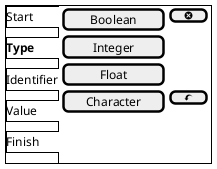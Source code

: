 @startsalt
{+
{/ Start
<b>Type
Identifier
Value
Finish } |
{
  [Boolean     ] | [ <&circle-x> ]
  [Integer     ] | *
  [Float       ] | *
  [Character   ] | [ <&action-undo> ]
}
}
@endsalt